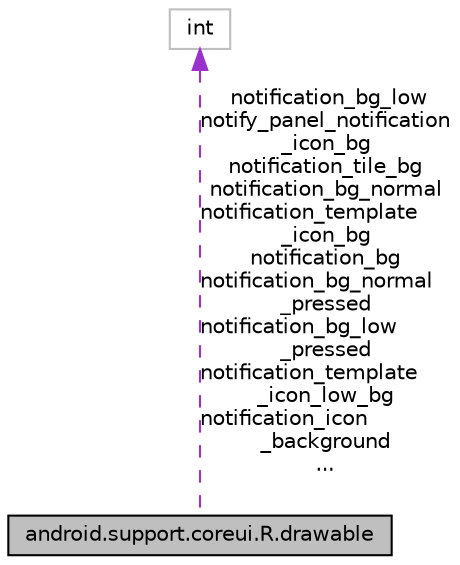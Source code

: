 digraph "android.support.coreui.R.drawable"
{
 // INTERACTIVE_SVG=YES
 // LATEX_PDF_SIZE
  edge [fontname="Helvetica",fontsize="10",labelfontname="Helvetica",labelfontsize="10"];
  node [fontname="Helvetica",fontsize="10",shape=record];
  Node1 [label="android.support.coreui.R.drawable",height=0.2,width=0.4,color="black", fillcolor="grey75", style="filled", fontcolor="black",tooltip=" "];
  Node2 -> Node1 [dir="back",color="darkorchid3",fontsize="10",style="dashed",label=" notification_bg_low\nnotify_panel_notification\l_icon_bg\nnotification_tile_bg\nnotification_bg_normal\nnotification_template\l_icon_bg\nnotification_bg\nnotification_bg_normal\l_pressed\nnotification_bg_low\l_pressed\nnotification_template\l_icon_low_bg\nnotification_icon\l_background\n..." ,fontname="Helvetica"];
  Node2 [label="int",height=0.2,width=0.4,color="grey75", fillcolor="white", style="filled",tooltip=" "];
}
